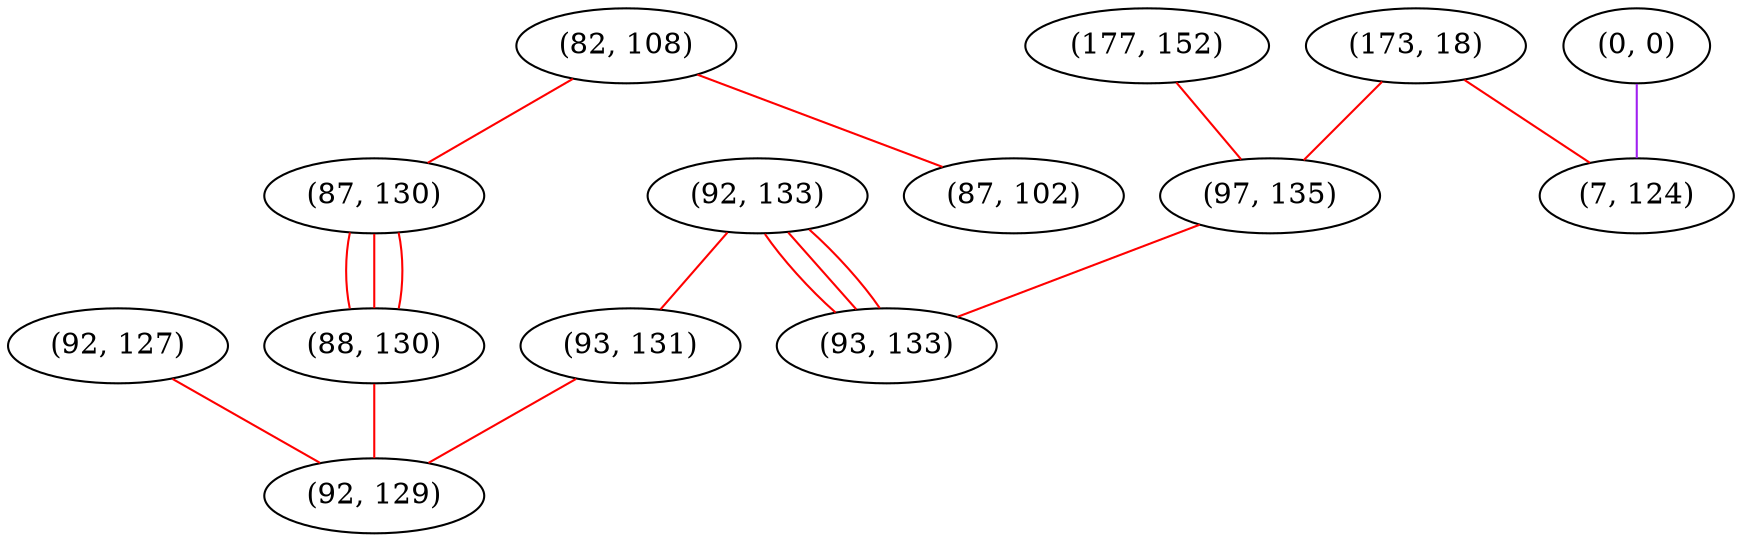 graph "" {
"(92, 133)";
"(92, 127)";
"(0, 0)";
"(82, 108)";
"(93, 131)";
"(87, 130)";
"(177, 152)";
"(173, 18)";
"(88, 130)";
"(97, 135)";
"(7, 124)";
"(92, 129)";
"(87, 102)";
"(93, 133)";
"(92, 133)" -- "(93, 133)"  [color=red, key=0, weight=1];
"(92, 133)" -- "(93, 133)"  [color=red, key=1, weight=1];
"(92, 133)" -- "(93, 133)"  [color=red, key=2, weight=1];
"(92, 133)" -- "(93, 131)"  [color=red, key=0, weight=1];
"(92, 127)" -- "(92, 129)"  [color=red, key=0, weight=1];
"(0, 0)" -- "(7, 124)"  [color=purple, key=0, weight=4];
"(82, 108)" -- "(87, 102)"  [color=red, key=0, weight=1];
"(82, 108)" -- "(87, 130)"  [color=red, key=0, weight=1];
"(93, 131)" -- "(92, 129)"  [color=red, key=0, weight=1];
"(87, 130)" -- "(88, 130)"  [color=red, key=0, weight=1];
"(87, 130)" -- "(88, 130)"  [color=red, key=1, weight=1];
"(87, 130)" -- "(88, 130)"  [color=red, key=2, weight=1];
"(177, 152)" -- "(97, 135)"  [color=red, key=0, weight=1];
"(173, 18)" -- "(7, 124)"  [color=red, key=0, weight=1];
"(173, 18)" -- "(97, 135)"  [color=red, key=0, weight=1];
"(88, 130)" -- "(92, 129)"  [color=red, key=0, weight=1];
"(97, 135)" -- "(93, 133)"  [color=red, key=0, weight=1];
}
